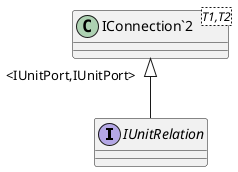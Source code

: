 @startuml
interface IUnitRelation {
}
class "IConnection`2"<T1,T2> {
}
"IConnection`2" "<IUnitPort,IUnitPort>" <|-- IUnitRelation
@enduml
